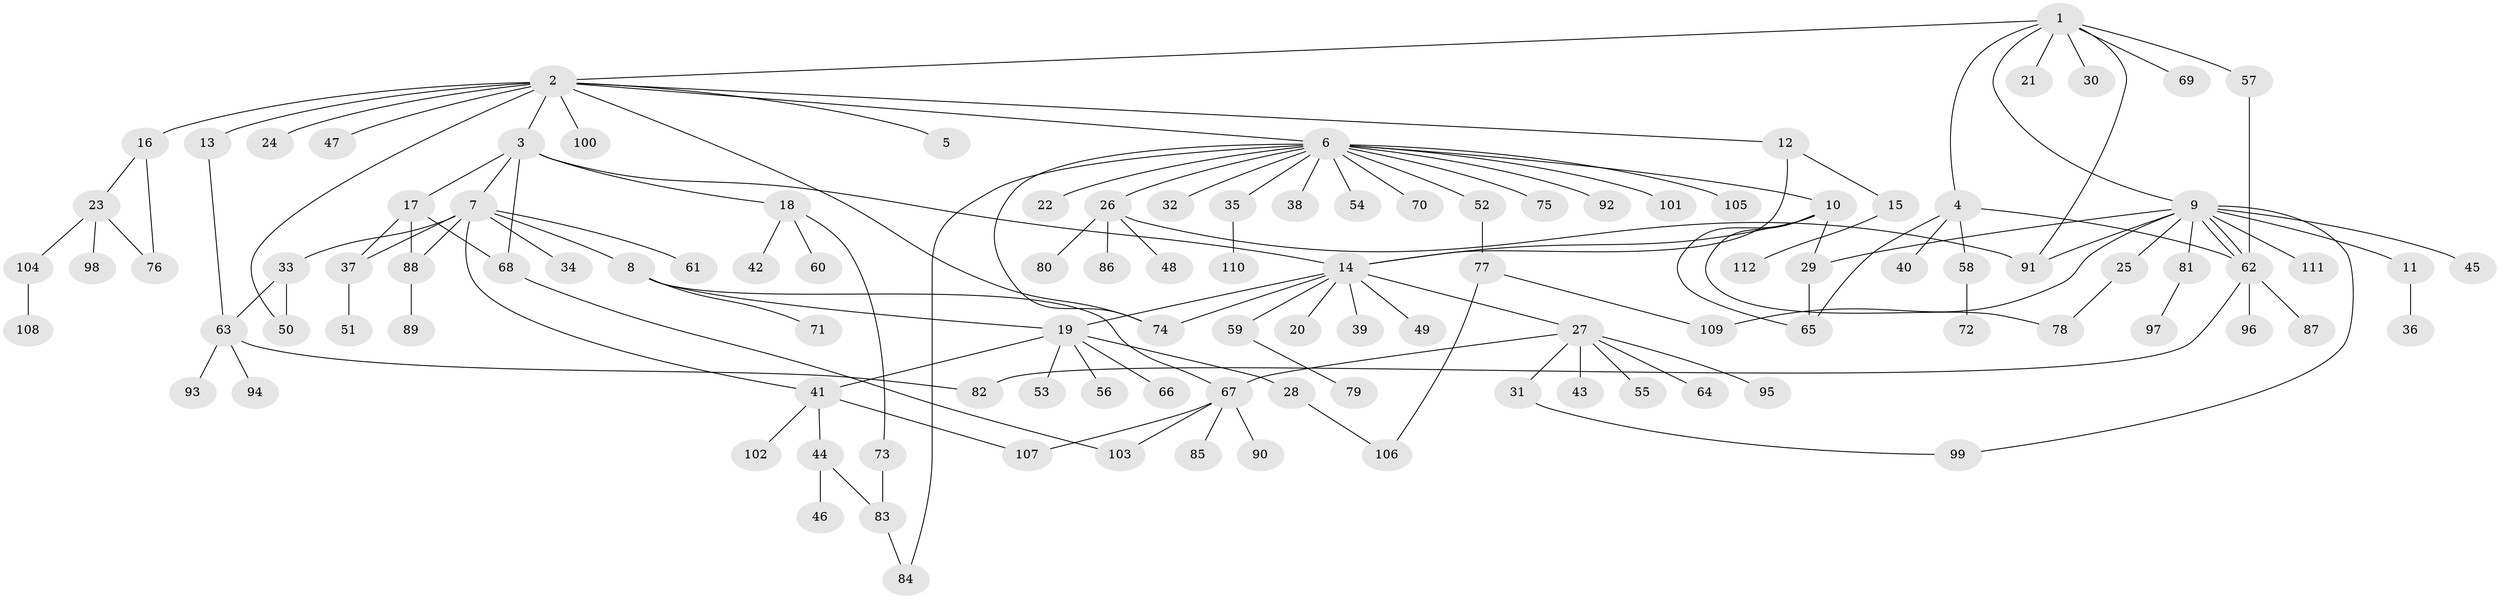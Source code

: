 // coarse degree distribution, {7: 0.036585365853658534, 12: 0.012195121951219513, 4: 0.04878048780487805, 1: 0.5609756097560976, 14: 0.012195121951219513, 10: 0.036585365853658534, 2: 0.15853658536585366, 3: 0.07317073170731707, 5: 0.012195121951219513, 6: 0.04878048780487805}
// Generated by graph-tools (version 1.1) at 2025/23/03/03/25 07:23:53]
// undirected, 112 vertices, 141 edges
graph export_dot {
graph [start="1"]
  node [color=gray90,style=filled];
  1;
  2;
  3;
  4;
  5;
  6;
  7;
  8;
  9;
  10;
  11;
  12;
  13;
  14;
  15;
  16;
  17;
  18;
  19;
  20;
  21;
  22;
  23;
  24;
  25;
  26;
  27;
  28;
  29;
  30;
  31;
  32;
  33;
  34;
  35;
  36;
  37;
  38;
  39;
  40;
  41;
  42;
  43;
  44;
  45;
  46;
  47;
  48;
  49;
  50;
  51;
  52;
  53;
  54;
  55;
  56;
  57;
  58;
  59;
  60;
  61;
  62;
  63;
  64;
  65;
  66;
  67;
  68;
  69;
  70;
  71;
  72;
  73;
  74;
  75;
  76;
  77;
  78;
  79;
  80;
  81;
  82;
  83;
  84;
  85;
  86;
  87;
  88;
  89;
  90;
  91;
  92;
  93;
  94;
  95;
  96;
  97;
  98;
  99;
  100;
  101;
  102;
  103;
  104;
  105;
  106;
  107;
  108;
  109;
  110;
  111;
  112;
  1 -- 2;
  1 -- 4;
  1 -- 9;
  1 -- 21;
  1 -- 30;
  1 -- 57;
  1 -- 69;
  1 -- 91;
  2 -- 3;
  2 -- 5;
  2 -- 6;
  2 -- 12;
  2 -- 13;
  2 -- 16;
  2 -- 24;
  2 -- 47;
  2 -- 50;
  2 -- 74;
  2 -- 100;
  3 -- 7;
  3 -- 14;
  3 -- 17;
  3 -- 18;
  3 -- 68;
  4 -- 40;
  4 -- 58;
  4 -- 62;
  4 -- 65;
  6 -- 10;
  6 -- 22;
  6 -- 26;
  6 -- 32;
  6 -- 35;
  6 -- 38;
  6 -- 52;
  6 -- 54;
  6 -- 70;
  6 -- 74;
  6 -- 75;
  6 -- 84;
  6 -- 92;
  6 -- 101;
  6 -- 105;
  7 -- 8;
  7 -- 33;
  7 -- 34;
  7 -- 37;
  7 -- 41;
  7 -- 61;
  7 -- 88;
  8 -- 19;
  8 -- 67;
  8 -- 71;
  9 -- 11;
  9 -- 25;
  9 -- 29;
  9 -- 45;
  9 -- 62;
  9 -- 62;
  9 -- 81;
  9 -- 91;
  9 -- 99;
  9 -- 109;
  9 -- 111;
  10 -- 14;
  10 -- 29;
  10 -- 65;
  10 -- 78;
  11 -- 36;
  12 -- 14;
  12 -- 15;
  13 -- 63;
  14 -- 19;
  14 -- 20;
  14 -- 27;
  14 -- 39;
  14 -- 49;
  14 -- 59;
  14 -- 74;
  15 -- 112;
  16 -- 23;
  16 -- 76;
  17 -- 37;
  17 -- 68;
  17 -- 88;
  18 -- 42;
  18 -- 60;
  18 -- 73;
  19 -- 28;
  19 -- 41;
  19 -- 53;
  19 -- 56;
  19 -- 66;
  23 -- 76;
  23 -- 98;
  23 -- 104;
  25 -- 78;
  26 -- 48;
  26 -- 80;
  26 -- 86;
  26 -- 91;
  27 -- 31;
  27 -- 43;
  27 -- 55;
  27 -- 64;
  27 -- 67;
  27 -- 95;
  28 -- 106;
  29 -- 65;
  31 -- 99;
  33 -- 50;
  33 -- 63;
  35 -- 110;
  37 -- 51;
  41 -- 44;
  41 -- 102;
  41 -- 107;
  44 -- 46;
  44 -- 83;
  52 -- 77;
  57 -- 62;
  58 -- 72;
  59 -- 79;
  62 -- 82;
  62 -- 87;
  62 -- 96;
  63 -- 82;
  63 -- 93;
  63 -- 94;
  67 -- 85;
  67 -- 90;
  67 -- 103;
  67 -- 107;
  68 -- 103;
  73 -- 83;
  77 -- 106;
  77 -- 109;
  81 -- 97;
  83 -- 84;
  88 -- 89;
  104 -- 108;
}
